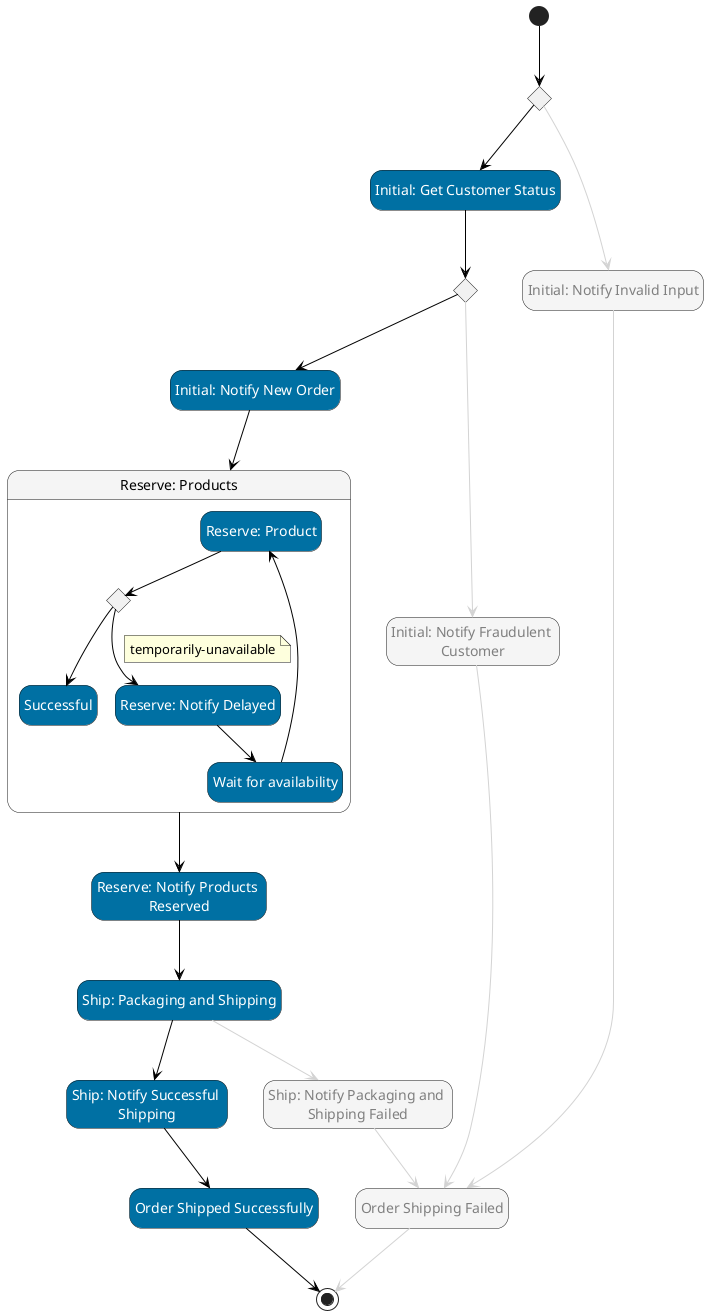 @startuml
hide empty description
skinparam ArrowColor #black
skinparam state {

    BackgroundColor<<Choice>> #whitesmoke
    FontColor<<Choice>> automatic

    BackgroundColor<<aslFail>> #red
    FontColor<<aslFail>> automatic

    BackgroundColor<<aslMap>> #whitesmoke

    BackgroundColor<<aslSucceed>> #green
    FontColor<<aslSucceed>> automatic

    BackgroundColor<<aslTask>> #lightblue
    FontColor<<aslTask>> automatic

    BackgroundColor<<aslWait>> #whitesmoke
    FontColor<<aslWait>> automatic
    BackgroundColor<<Compensate>> #orange
    FontColor<<CustomStyle0>> automatic
    BackgroundColor<<CustomStyle0>> #0070a3
    FontColor<<CustomStyle1>> automatic
    BackgroundColor<<CustomStyle1>> #0070a3
    FontColor<<CustomStyle2>> automatic
    BackgroundColor<<CustomStyle2>> #0070a3
    FontColor<<CustomStyle3>> automatic
    BackgroundColor<<CustomStyle3>> #0070a3
    FontColor<<CustomStyle4>> automatic
    BackgroundColor<<CustomStyle4>> #0070a3
    FontColor<<CustomStyle5>> automatic
    BackgroundColor<<CustomStyle5>> #0070a3
    FontColor<<CustomStyle6>> automatic
    BackgroundColor<<CustomStyle6>> #0070a3
    FontColor<<CustomStyle7>> automatic
    BackgroundColor<<CustomStyle7>> #0070a3
    FontColor<<CustomStyle8>> automatic
    BackgroundColor<<CustomStyle8>> #0070a3
    FontColor<<CustomStyle9>> automatic
    BackgroundColor<<CustomStyle9>> #0070a3
    FontColor<<CustomStyle10>> automatic
    BackgroundColor<<CustomStyle10>> #0070a3
    FontColor<<CustomStyle11>> gray
    BackgroundColor<<CustomStyle11>> #whitesmoke
}
state "Initial: Validate Input" as state1<<Choice>>
state "Initial: Get Customer Status" as state2<<CustomStyle0>>
state "Do Fraud Check" as state3<<Choice>>
state "Initial: Notify New Order" as state4<<CustomStyle1>>
state "Reserve: Products" as state5<<aslMap>> {
state "Reserve: Product" as state14<<CustomStyle3>>
state "Choice" as state15<<Choice>>
state "Successful" as state16<<CustomStyle5>>
state "Reserve: Notify Delayed" as state17<<CustomStyle6>>
state "Wait for availability" as state18<<CustomStyle4>>
}
state "Reserve: Notify Products \nReserved" as state6<<CustomStyle7>>
state "Ship: Packaging and Shipping" as state7<<CustomStyle8>>
state "Ship: Notify Successful \nShipping" as state8<<CustomStyle9>>
state "Ship: Notify Packaging and \nShipping Failed" as state9<<CustomStyle11>>
state "Initial: Notify Fraudulent \nCustomer" as state10<<CustomStyle11>>
state "Order Shipping Failed" as state11<<CustomStyle11>>
state "Order Shipped Successfully" as state12<<CustomStyle10>>
state "Initial: Notify Invalid Input" as state13<<CustomStyle11>>
[*] --> state1
state1 -[#lightgray]-> state13
state1 --> state2
state2 --> state3
state3 -[#lightgray]-> state10
state3 --> state4
state4 --> state5
state5 --> state6
state6 --> state7
state7 --> state8
state7 -[#lightgray]-> state9
state8 --> state12
state9 -[#lightgray]-> state11
state10 -[#lightgray]-> state11
state11 -[#lightgray]-> [*]
state12 --> [*]
state13 -[#lightgray]-> state11
state14 --> state15
state15 --> state17
note on link
temporarily-unavailable
end note
state15 --> state16
state17 --> state18
state18 --> state14
@enduml
